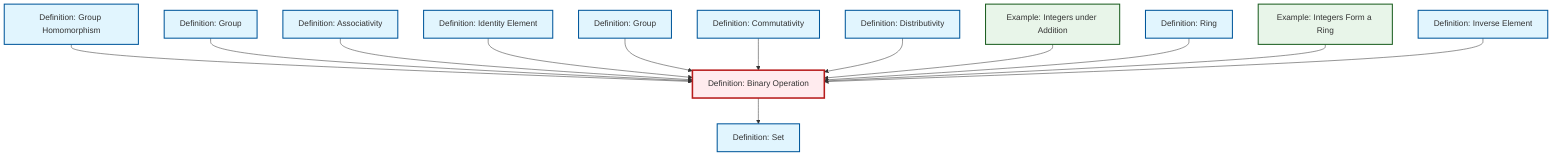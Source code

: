 graph TD
    classDef definition fill:#e1f5fe,stroke:#01579b,stroke-width:2px
    classDef theorem fill:#f3e5f5,stroke:#4a148c,stroke-width:2px
    classDef axiom fill:#fff3e0,stroke:#e65100,stroke-width:2px
    classDef example fill:#e8f5e9,stroke:#1b5e20,stroke-width:2px
    classDef current fill:#ffebee,stroke:#b71c1c,stroke-width:3px
    def-group["Definition: Group"]:::definition
    def-binary-operation["Definition: Binary Operation"]:::definition
    def-identity-element["Definition: Identity Element"]:::definition
    def-set["Definition: Set"]:::definition
    def-group-example["Definition: Group"]:::definition
    def-ring["Definition: Ring"]:::definition
    def-commutativity["Definition: Commutativity"]:::definition
    def-homomorphism["Definition: Group Homomorphism"]:::definition
    def-associativity["Definition: Associativity"]:::definition
    ex-integers-addition["Example: Integers under Addition"]:::example
    def-inverse-element["Definition: Inverse Element"]:::definition
    def-distributivity["Definition: Distributivity"]:::definition
    ex-integers-ring["Example: Integers Form a Ring"]:::example
    def-homomorphism --> def-binary-operation
    def-group-example --> def-binary-operation
    def-associativity --> def-binary-operation
    def-identity-element --> def-binary-operation
    def-group --> def-binary-operation
    def-commutativity --> def-binary-operation
    def-binary-operation --> def-set
    def-distributivity --> def-binary-operation
    ex-integers-addition --> def-binary-operation
    def-ring --> def-binary-operation
    ex-integers-ring --> def-binary-operation
    def-inverse-element --> def-binary-operation
    class def-binary-operation current